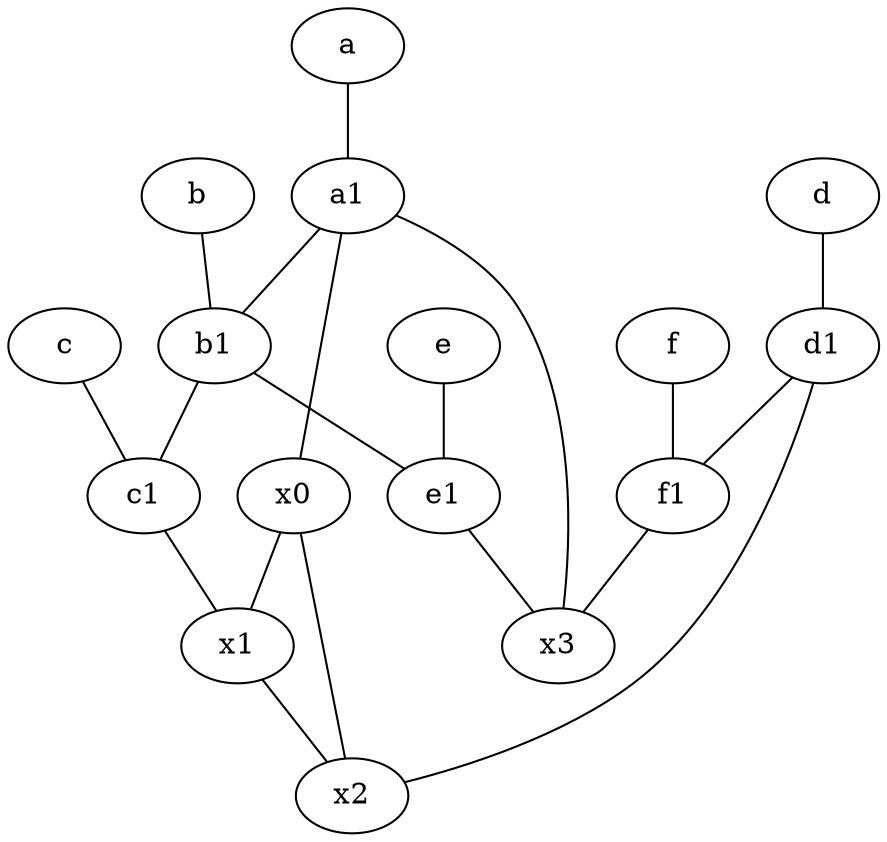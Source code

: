 graph {
	b1 [pos="9,4!"]
	b [pos="10,4!"]
	d1 [pos="3,5!"]
	x3
	x2
	a [pos="8,2!"]
	f [pos="3,9!"]
	f1 [pos="3,8!"]
	x1
	a1 [pos="8,3!"]
	c [pos="4.5,2!"]
	c1 [pos="4.5,3!"]
	x0
	d [pos="2,5!"]
	e1 [pos="7,7!"]
	e [pos="7,9!"]
	f1 -- x3
	b -- b1
	a1 -- b1
	b1 -- e1
	d1 -- f1
	a -- a1
	e -- e1
	c1 -- x1
	x1 -- x2
	a1 -- x0
	b1 -- c1
	f -- f1
	x0 -- x2
	d -- d1
	d1 -- x2
	e1 -- x3
	x0 -- x1
	a1 -- x3
	c -- c1
}
